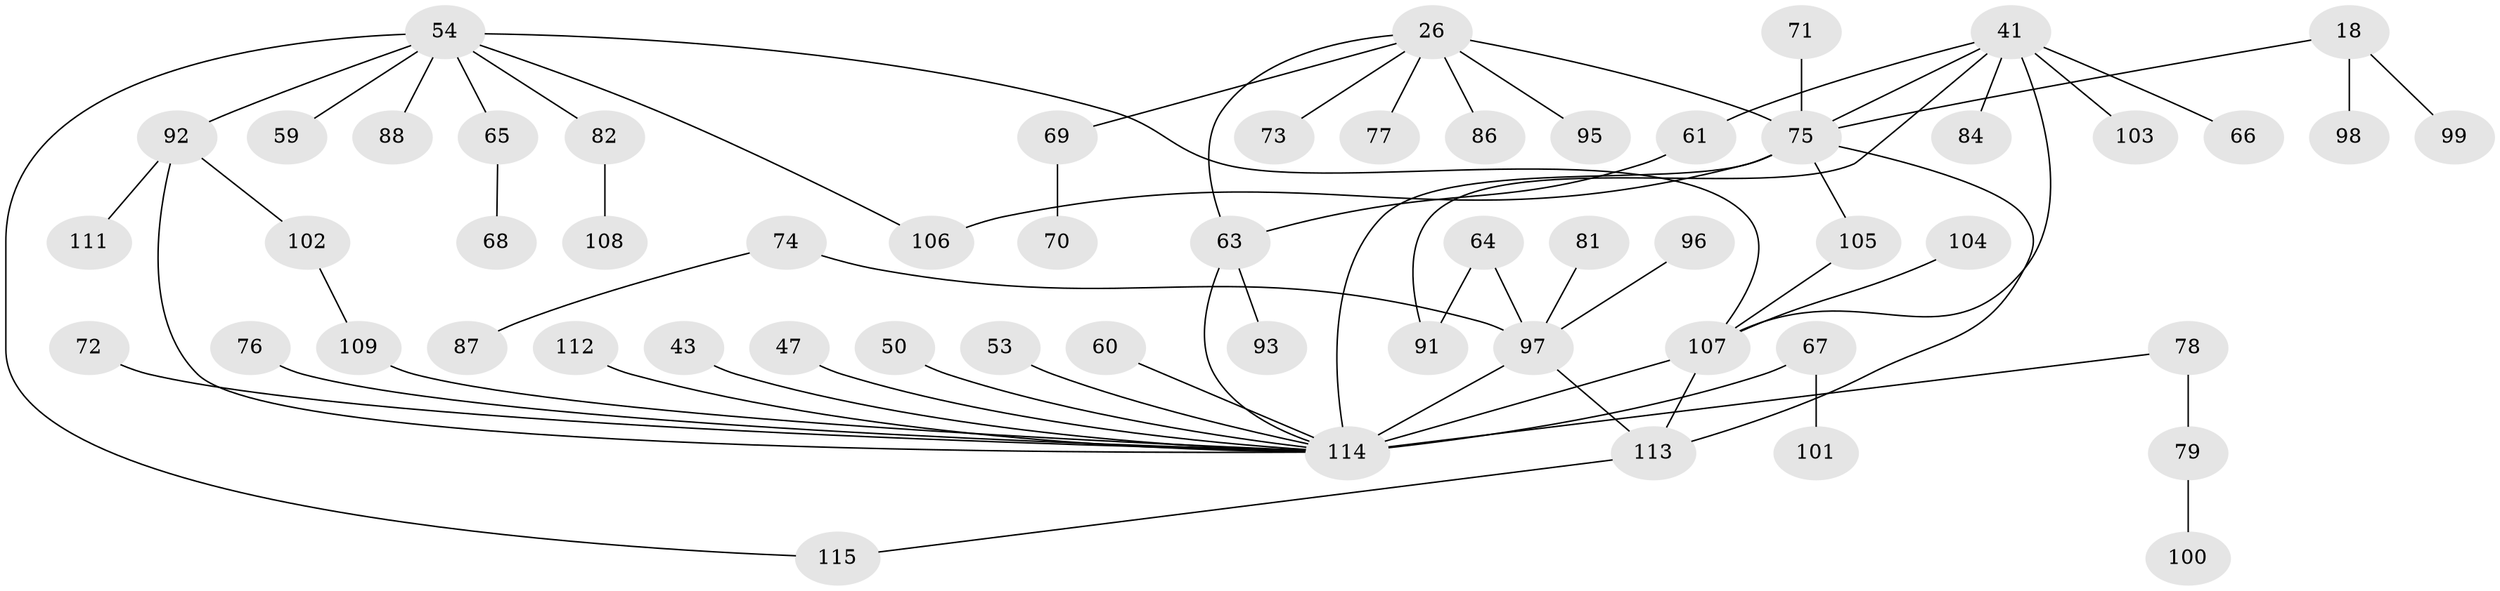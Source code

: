 // original degree distribution, {3: 0.12173913043478261, 6: 0.02608695652173913, 7: 0.02608695652173913, 5: 0.02608695652173913, 2: 0.34782608695652173, 4: 0.12173913043478261, 1: 0.33043478260869563}
// Generated by graph-tools (version 1.1) at 2025/42/03/09/25 04:42:41]
// undirected, 57 vertices, 67 edges
graph export_dot {
graph [start="1"]
  node [color=gray90,style=filled];
  18;
  26 [super="+13+8+7"];
  41 [super="+10+38"];
  43;
  47;
  50 [super="+30"];
  53;
  54 [super="+33+40"];
  59;
  60;
  61;
  63 [super="+21+51"];
  64;
  65;
  66;
  67;
  68;
  69;
  70;
  71;
  72;
  73;
  74;
  75 [super="+36+44+19"];
  76 [super="+49"];
  77 [super="+46"];
  78;
  79;
  81;
  82;
  84;
  86;
  87;
  88;
  91;
  92 [super="+83"];
  93;
  95;
  96;
  97 [super="+58+42+35"];
  98 [super="+39"];
  99;
  100;
  101;
  102;
  103;
  104;
  105 [super="+48+94"];
  106;
  107 [super="+90+89"];
  108;
  109;
  111;
  112;
  113 [super="+80"];
  114 [super="+37+110+85"];
  115;
  18 -- 99;
  18 -- 98 [weight=2];
  18 -- 75;
  26 -- 73;
  26 -- 69;
  26 -- 86;
  26 -- 95;
  26 -- 63;
  26 -- 75 [weight=2];
  26 -- 77;
  41 -- 84;
  41 -- 61;
  41 -- 107 [weight=2];
  41 -- 66;
  41 -- 103;
  41 -- 91;
  41 -- 75;
  43 -- 114;
  47 -- 114;
  50 -- 114;
  53 -- 114;
  54 -- 59;
  54 -- 82;
  54 -- 88;
  54 -- 107;
  54 -- 65;
  54 -- 106;
  54 -- 115;
  54 -- 92;
  60 -- 114;
  61 -- 63;
  63 -- 93;
  63 -- 114;
  64 -- 91;
  64 -- 97;
  65 -- 68;
  67 -- 101;
  67 -- 114;
  69 -- 70;
  71 -- 75;
  72 -- 114;
  74 -- 87;
  74 -- 97;
  75 -- 114 [weight=4];
  75 -- 105;
  75 -- 106;
  75 -- 113;
  76 -- 114;
  78 -- 79;
  78 -- 114;
  79 -- 100;
  81 -- 97;
  82 -- 108;
  92 -- 114;
  92 -- 102;
  92 -- 111;
  96 -- 97;
  97 -- 113;
  97 -- 114 [weight=3];
  102 -- 109;
  104 -- 107;
  105 -- 107;
  107 -- 114 [weight=3];
  107 -- 113;
  109 -- 114;
  112 -- 114;
  113 -- 115;
}
